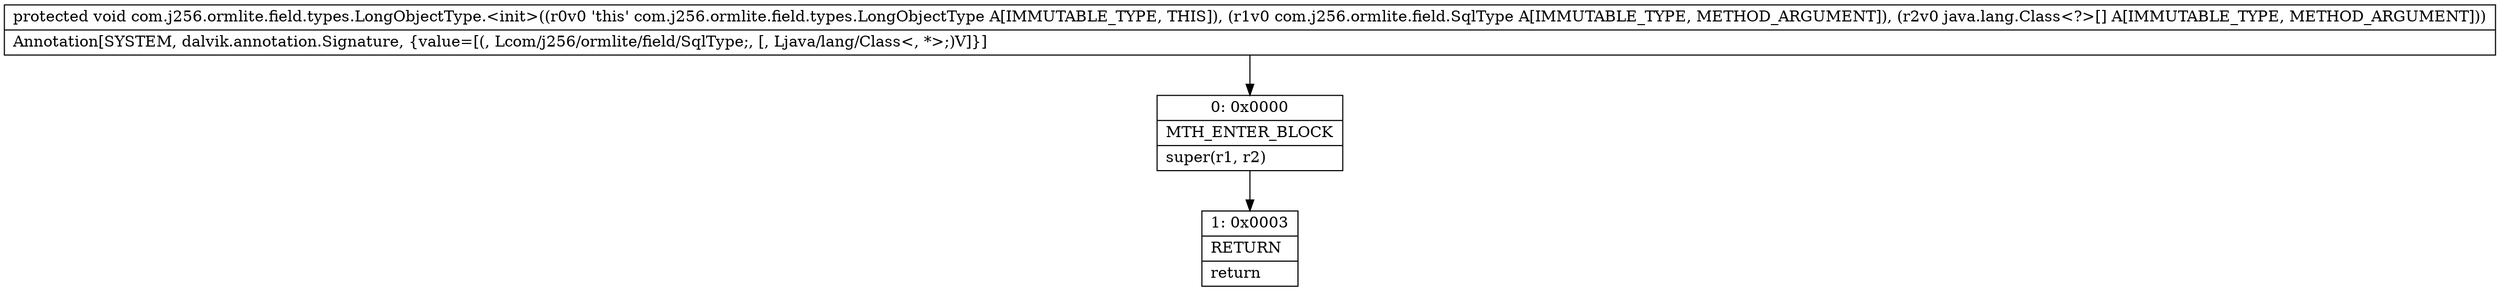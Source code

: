 digraph "CFG forcom.j256.ormlite.field.types.LongObjectType.\<init\>(Lcom\/j256\/ormlite\/field\/SqlType;[Ljava\/lang\/Class;)V" {
Node_0 [shape=record,label="{0\:\ 0x0000|MTH_ENTER_BLOCK\l|super(r1, r2)\l}"];
Node_1 [shape=record,label="{1\:\ 0x0003|RETURN\l|return\l}"];
MethodNode[shape=record,label="{protected void com.j256.ormlite.field.types.LongObjectType.\<init\>((r0v0 'this' com.j256.ormlite.field.types.LongObjectType A[IMMUTABLE_TYPE, THIS]), (r1v0 com.j256.ormlite.field.SqlType A[IMMUTABLE_TYPE, METHOD_ARGUMENT]), (r2v0 java.lang.Class\<?\>[] A[IMMUTABLE_TYPE, METHOD_ARGUMENT]))  | Annotation[SYSTEM, dalvik.annotation.Signature, \{value=[(, Lcom\/j256\/ormlite\/field\/SqlType;, [, Ljava\/lang\/Class\<, *\>;)V]\}]\l}"];
MethodNode -> Node_0;
Node_0 -> Node_1;
}

